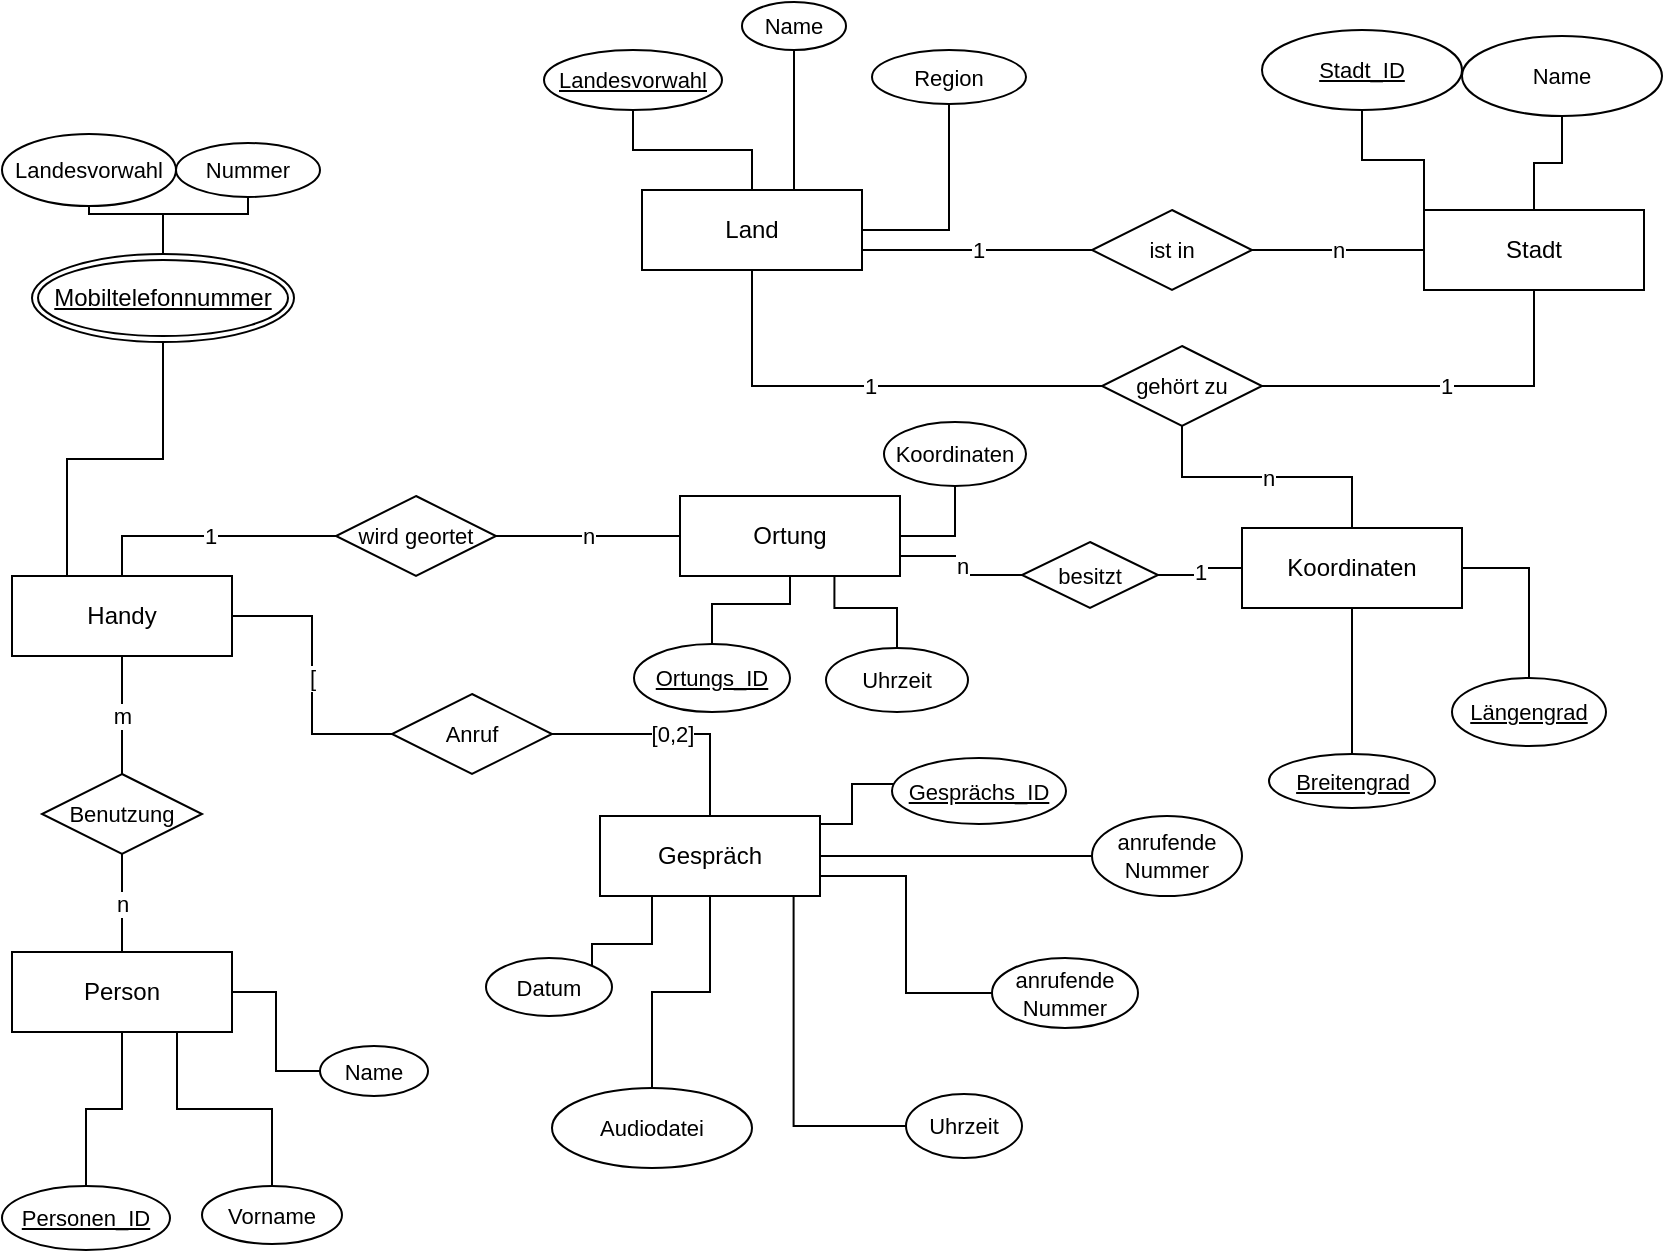 <mxfile version="21.1.7" type="github">
  <diagram id="R2lEEEUBdFMjLlhIrx00" name="Geheimdienst_DB">
    <mxGraphModel dx="588" dy="327" grid="0" gridSize="10" guides="1" tooltips="1" connect="1" arrows="1" fold="1" page="1" pageScale="1" pageWidth="850" pageHeight="1100" math="0" shadow="0" extFonts="Permanent Marker^https://fonts.googleapis.com/css?family=Permanent+Marker">
      <root>
        <mxCell id="0" />
        <mxCell id="1" parent="0" />
        <mxCell id="QXMzJvh5nmMA4veD-mNH-65" value="[" style="edgeStyle=orthogonalEdgeStyle;shape=connector;rounded=0;orthogonalLoop=1;jettySize=auto;html=1;entryX=0;entryY=0.5;entryDx=0;entryDy=0;labelBackgroundColor=default;strokeColor=default;fontFamily=Helvetica;fontSize=11;fontColor=default;endArrow=none;endFill=0;" edge="1" parent="1" source="OJ2EKgPXCR7FoD_1R-Q--1" target="TxBuRN6KzdCoiCXbXC8P-42">
          <mxGeometry x="0.021" relative="1" as="geometry">
            <mxPoint as="offset" />
          </mxGeometry>
        </mxCell>
        <mxCell id="OJ2EKgPXCR7FoD_1R-Q--1" value="Handy" style="whiteSpace=wrap;html=1;align=center;" parent="1" vertex="1">
          <mxGeometry x="22" y="418" width="110" height="40" as="geometry" />
        </mxCell>
        <mxCell id="QXMzJvh5nmMA4veD-mNH-24" style="edgeStyle=orthogonalEdgeStyle;shape=connector;rounded=0;orthogonalLoop=1;jettySize=auto;html=1;entryX=0.5;entryY=1;entryDx=0;entryDy=0;labelBackgroundColor=default;strokeColor=default;fontFamily=Helvetica;fontSize=11;fontColor=default;endArrow=none;endFill=0;" edge="1" parent="1" source="OJ2EKgPXCR7FoD_1R-Q--3" target="QXMzJvh5nmMA4veD-mNH-23">
          <mxGeometry relative="1" as="geometry" />
        </mxCell>
        <mxCell id="OJ2EKgPXCR7FoD_1R-Q--3" value="Land" style="whiteSpace=wrap;html=1;align=center;" parent="1" vertex="1">
          <mxGeometry x="337" y="225" width="110" height="40" as="geometry" />
        </mxCell>
        <mxCell id="OJ2EKgPXCR7FoD_1R-Q--6" value="Person" style="whiteSpace=wrap;html=1;align=center;" parent="1" vertex="1">
          <mxGeometry x="22" y="606" width="110" height="40" as="geometry" />
        </mxCell>
        <mxCell id="OJ2EKgPXCR7FoD_1R-Q--7" value="Ortung" style="whiteSpace=wrap;html=1;align=center;" parent="1" vertex="1">
          <mxGeometry x="356" y="378" width="110" height="40" as="geometry" />
        </mxCell>
        <mxCell id="QXMzJvh5nmMA4veD-mNH-27" value="n" style="edgeStyle=orthogonalEdgeStyle;shape=connector;rounded=0;orthogonalLoop=1;jettySize=auto;html=1;entryX=0.5;entryY=1;entryDx=0;entryDy=0;labelBackgroundColor=default;strokeColor=default;fontFamily=Helvetica;fontSize=11;fontColor=default;endArrow=none;endFill=0;" edge="1" parent="1" source="OJ2EKgPXCR7FoD_1R-Q--8" target="TxBuRN6KzdCoiCXbXC8P-29">
          <mxGeometry relative="1" as="geometry" />
        </mxCell>
        <mxCell id="OJ2EKgPXCR7FoD_1R-Q--8" value="Koordinaten" style="whiteSpace=wrap;html=1;align=center;" parent="1" vertex="1">
          <mxGeometry x="637" y="394" width="110" height="40" as="geometry" />
        </mxCell>
        <mxCell id="TxBuRN6KzdCoiCXbXC8P-9" value="n" style="edgeStyle=orthogonalEdgeStyle;shape=connector;rounded=0;orthogonalLoop=1;jettySize=auto;html=1;labelBackgroundColor=default;strokeColor=default;fontFamily=Helvetica;fontSize=11;fontColor=default;endArrow=none;endFill=0;entryX=1;entryY=0.5;entryDx=0;entryDy=0;" parent="1" source="OJ2EKgPXCR7FoD_1R-Q--9" target="TxBuRN6KzdCoiCXbXC8P-8" edge="1">
          <mxGeometry relative="1" as="geometry">
            <mxPoint x="652" y="270" as="targetPoint" />
          </mxGeometry>
        </mxCell>
        <mxCell id="OJ2EKgPXCR7FoD_1R-Q--9" value="Stadt" style="whiteSpace=wrap;html=1;align=center;" parent="1" vertex="1">
          <mxGeometry x="728" y="235" width="110" height="40" as="geometry" />
        </mxCell>
        <mxCell id="QXMzJvh5nmMA4veD-mNH-45" style="edgeStyle=orthogonalEdgeStyle;shape=connector;rounded=0;orthogonalLoop=1;jettySize=auto;html=1;entryX=0.5;entryY=0;entryDx=0;entryDy=0;labelBackgroundColor=default;strokeColor=default;fontFamily=Helvetica;fontSize=11;fontColor=default;endArrow=none;endFill=0;" edge="1" parent="1" source="OJ2EKgPXCR7FoD_1R-Q--10" target="QXMzJvh5nmMA4veD-mNH-44">
          <mxGeometry relative="1" as="geometry" />
        </mxCell>
        <mxCell id="QXMzJvh5nmMA4veD-mNH-48" style="edgeStyle=orthogonalEdgeStyle;shape=connector;rounded=0;orthogonalLoop=1;jettySize=auto;html=1;entryX=0;entryY=0.5;entryDx=0;entryDy=0;labelBackgroundColor=default;strokeColor=default;fontFamily=Helvetica;fontSize=11;fontColor=default;endArrow=none;endFill=0;exitX=1;exitY=0.75;exitDx=0;exitDy=0;" edge="1" parent="1" source="OJ2EKgPXCR7FoD_1R-Q--10" target="QXMzJvh5nmMA4veD-mNH-29">
          <mxGeometry relative="1" as="geometry" />
        </mxCell>
        <mxCell id="QXMzJvh5nmMA4veD-mNH-52" style="edgeStyle=orthogonalEdgeStyle;shape=connector;rounded=0;orthogonalLoop=1;jettySize=auto;html=1;entryX=0;entryY=0.5;entryDx=0;entryDy=0;labelBackgroundColor=default;strokeColor=default;fontFamily=Helvetica;fontSize=11;fontColor=default;endArrow=none;endFill=0;" edge="1" parent="1" source="OJ2EKgPXCR7FoD_1R-Q--10" target="QXMzJvh5nmMA4veD-mNH-50">
          <mxGeometry relative="1" as="geometry" />
        </mxCell>
        <mxCell id="OJ2EKgPXCR7FoD_1R-Q--10" value="Gespräch" style="whiteSpace=wrap;html=1;align=center;" parent="1" vertex="1">
          <mxGeometry x="316" y="538" width="110" height="40" as="geometry" />
        </mxCell>
        <mxCell id="TxBuRN6KzdCoiCXbXC8P-26" value="1" style="edgeStyle=orthogonalEdgeStyle;shape=connector;rounded=0;orthogonalLoop=1;jettySize=auto;html=1;entryX=1;entryY=0.75;entryDx=0;entryDy=0;labelBackgroundColor=default;strokeColor=default;fontFamily=Helvetica;fontSize=11;fontColor=default;endArrow=none;endFill=0;" parent="1" source="TxBuRN6KzdCoiCXbXC8P-8" target="OJ2EKgPXCR7FoD_1R-Q--3" edge="1">
          <mxGeometry relative="1" as="geometry" />
        </mxCell>
        <mxCell id="TxBuRN6KzdCoiCXbXC8P-8" value="ist in" style="shape=rhombus;perimeter=rhombusPerimeter;whiteSpace=wrap;html=1;align=center;fontFamily=Helvetica;fontSize=11;fontColor=default;" parent="1" vertex="1">
          <mxGeometry x="562" y="235" width="80" height="40" as="geometry" />
        </mxCell>
        <mxCell id="TxBuRN6KzdCoiCXbXC8P-39" value="m" style="edgeStyle=orthogonalEdgeStyle;shape=connector;rounded=0;orthogonalLoop=1;jettySize=auto;html=1;entryX=0.5;entryY=1;entryDx=0;entryDy=0;labelBackgroundColor=default;strokeColor=default;fontFamily=Helvetica;fontSize=11;fontColor=default;endArrow=none;endFill=0;" parent="1" source="TxBuRN6KzdCoiCXbXC8P-15" target="OJ2EKgPXCR7FoD_1R-Q--1" edge="1">
          <mxGeometry relative="1" as="geometry" />
        </mxCell>
        <mxCell id="TxBuRN6KzdCoiCXbXC8P-40" value="n" style="edgeStyle=orthogonalEdgeStyle;shape=connector;rounded=0;orthogonalLoop=1;jettySize=auto;html=1;labelBackgroundColor=default;strokeColor=default;fontFamily=Helvetica;fontSize=11;fontColor=default;endArrow=none;endFill=0;" parent="1" source="TxBuRN6KzdCoiCXbXC8P-15" target="OJ2EKgPXCR7FoD_1R-Q--6" edge="1">
          <mxGeometry relative="1" as="geometry" />
        </mxCell>
        <mxCell id="TxBuRN6KzdCoiCXbXC8P-15" value="Benutzung" style="shape=rhombus;perimeter=rhombusPerimeter;whiteSpace=wrap;html=1;align=center;fontFamily=Helvetica;fontSize=11;fontColor=default;" parent="1" vertex="1">
          <mxGeometry x="37" y="517" width="80" height="40" as="geometry" />
        </mxCell>
        <mxCell id="TxBuRN6KzdCoiCXbXC8P-21" value="1" style="edgeStyle=orthogonalEdgeStyle;shape=connector;rounded=0;orthogonalLoop=1;jettySize=auto;html=1;labelBackgroundColor=default;strokeColor=default;fontFamily=Helvetica;fontSize=11;fontColor=default;endArrow=none;endFill=0;entryX=0.5;entryY=0;entryDx=0;entryDy=0;" parent="1" source="TxBuRN6KzdCoiCXbXC8P-19" target="OJ2EKgPXCR7FoD_1R-Q--1" edge="1">
          <mxGeometry relative="1" as="geometry">
            <mxPoint x="137" y="377" as="targetPoint" />
          </mxGeometry>
        </mxCell>
        <mxCell id="QXMzJvh5nmMA4veD-mNH-35" value="n" style="edgeStyle=orthogonalEdgeStyle;shape=connector;rounded=0;orthogonalLoop=1;jettySize=auto;html=1;entryX=0;entryY=0.5;entryDx=0;entryDy=0;labelBackgroundColor=default;strokeColor=default;fontFamily=Helvetica;fontSize=11;fontColor=default;endArrow=none;endFill=0;" edge="1" parent="1" source="TxBuRN6KzdCoiCXbXC8P-19" target="OJ2EKgPXCR7FoD_1R-Q--7">
          <mxGeometry relative="1" as="geometry" />
        </mxCell>
        <mxCell id="TxBuRN6KzdCoiCXbXC8P-19" value="wird geortet" style="shape=rhombus;perimeter=rhombusPerimeter;whiteSpace=wrap;html=1;align=center;fontFamily=Helvetica;fontSize=11;fontColor=default;" parent="1" vertex="1">
          <mxGeometry x="184" y="378" width="80" height="40" as="geometry" />
        </mxCell>
        <mxCell id="TxBuRN6KzdCoiCXbXC8P-30" value="1" style="edgeStyle=orthogonalEdgeStyle;shape=connector;rounded=0;orthogonalLoop=1;jettySize=auto;html=1;entryX=0.5;entryY=1;entryDx=0;entryDy=0;labelBackgroundColor=default;strokeColor=default;fontFamily=Helvetica;fontSize=11;fontColor=default;endArrow=none;endFill=0;" parent="1" source="TxBuRN6KzdCoiCXbXC8P-29" target="OJ2EKgPXCR7FoD_1R-Q--9" edge="1">
          <mxGeometry relative="1" as="geometry" />
        </mxCell>
        <mxCell id="TxBuRN6KzdCoiCXbXC8P-31" value="1" style="edgeStyle=orthogonalEdgeStyle;shape=connector;rounded=0;orthogonalLoop=1;jettySize=auto;html=1;entryX=0.5;entryY=1;entryDx=0;entryDy=0;labelBackgroundColor=default;strokeColor=default;fontFamily=Helvetica;fontSize=11;fontColor=default;endArrow=none;endFill=0;" parent="1" source="TxBuRN6KzdCoiCXbXC8P-29" target="OJ2EKgPXCR7FoD_1R-Q--3" edge="1">
          <mxGeometry relative="1" as="geometry" />
        </mxCell>
        <mxCell id="TxBuRN6KzdCoiCXbXC8P-29" value="gehört zu" style="shape=rhombus;perimeter=rhombusPerimeter;whiteSpace=wrap;html=1;align=center;fontFamily=Helvetica;fontSize=11;fontColor=default;" parent="1" vertex="1">
          <mxGeometry x="567" y="303" width="80" height="40" as="geometry" />
        </mxCell>
        <mxCell id="TxBuRN6KzdCoiCXbXC8P-48" value="[0,2]" style="edgeStyle=orthogonalEdgeStyle;shape=connector;rounded=0;orthogonalLoop=1;jettySize=auto;html=1;entryX=0.5;entryY=0;entryDx=0;entryDy=0;labelBackgroundColor=default;strokeColor=default;fontFamily=Helvetica;fontSize=11;fontColor=default;endArrow=none;endFill=0;" parent="1" source="TxBuRN6KzdCoiCXbXC8P-42" target="OJ2EKgPXCR7FoD_1R-Q--10" edge="1">
          <mxGeometry relative="1" as="geometry" />
        </mxCell>
        <mxCell id="TxBuRN6KzdCoiCXbXC8P-42" value="Anruf" style="shape=rhombus;perimeter=rhombusPerimeter;whiteSpace=wrap;html=1;align=center;fontFamily=Helvetica;fontSize=11;fontColor=default;" parent="1" vertex="1">
          <mxGeometry x="212" y="477" width="80" height="40" as="geometry" />
        </mxCell>
        <mxCell id="QXMzJvh5nmMA4veD-mNH-5" style="edgeStyle=orthogonalEdgeStyle;shape=connector;rounded=0;orthogonalLoop=1;jettySize=auto;html=1;exitX=0.5;exitY=0;exitDx=0;exitDy=0;entryX=0.5;entryY=1;entryDx=0;entryDy=0;labelBackgroundColor=default;strokeColor=default;fontFamily=Helvetica;fontSize=11;fontColor=default;endArrow=none;endFill=0;" edge="1" parent="1" source="QXMzJvh5nmMA4veD-mNH-1" target="QXMzJvh5nmMA4veD-mNH-4">
          <mxGeometry relative="1" as="geometry" />
        </mxCell>
        <mxCell id="QXMzJvh5nmMA4veD-mNH-6" style="edgeStyle=orthogonalEdgeStyle;shape=connector;rounded=0;orthogonalLoop=1;jettySize=auto;html=1;labelBackgroundColor=default;strokeColor=default;fontFamily=Helvetica;fontSize=11;fontColor=default;endArrow=none;endFill=0;" edge="1" parent="1" source="QXMzJvh5nmMA4veD-mNH-1" target="QXMzJvh5nmMA4veD-mNH-3">
          <mxGeometry relative="1" as="geometry" />
        </mxCell>
        <mxCell id="QXMzJvh5nmMA4veD-mNH-7" style="edgeStyle=orthogonalEdgeStyle;shape=connector;rounded=0;orthogonalLoop=1;jettySize=auto;html=1;entryX=0.25;entryY=0;entryDx=0;entryDy=0;labelBackgroundColor=default;strokeColor=default;fontFamily=Helvetica;fontSize=11;fontColor=default;endArrow=none;endFill=0;" edge="1" parent="1" source="QXMzJvh5nmMA4veD-mNH-1" target="OJ2EKgPXCR7FoD_1R-Q--1">
          <mxGeometry relative="1" as="geometry" />
        </mxCell>
        <mxCell id="QXMzJvh5nmMA4veD-mNH-1" value="&lt;u&gt;Mobiltelefonnummer&lt;/u&gt;" style="ellipse;shape=doubleEllipse;margin=3;whiteSpace=wrap;html=1;align=center;" vertex="1" parent="1">
          <mxGeometry x="32" y="257" width="131" height="44" as="geometry" />
        </mxCell>
        <mxCell id="QXMzJvh5nmMA4veD-mNH-3" value="Landesvorwahl" style="ellipse;whiteSpace=wrap;html=1;align=center;fontFamily=Helvetica;fontSize=11;fontColor=default;" vertex="1" parent="1">
          <mxGeometry x="17" y="197" width="87" height="36" as="geometry" />
        </mxCell>
        <mxCell id="QXMzJvh5nmMA4veD-mNH-4" value="Nummer" style="ellipse;whiteSpace=wrap;html=1;align=center;fontFamily=Helvetica;fontSize=11;fontColor=default;" vertex="1" parent="1">
          <mxGeometry x="104" y="201.5" width="72" height="27" as="geometry" />
        </mxCell>
        <mxCell id="QXMzJvh5nmMA4veD-mNH-11" style="edgeStyle=orthogonalEdgeStyle;shape=connector;rounded=0;orthogonalLoop=1;jettySize=auto;html=1;entryX=0.5;entryY=1;entryDx=0;entryDy=0;labelBackgroundColor=default;strokeColor=default;fontFamily=Helvetica;fontSize=11;fontColor=default;endArrow=none;endFill=0;" edge="1" parent="1" source="QXMzJvh5nmMA4veD-mNH-10" target="OJ2EKgPXCR7FoD_1R-Q--6">
          <mxGeometry relative="1" as="geometry" />
        </mxCell>
        <mxCell id="QXMzJvh5nmMA4veD-mNH-10" value="Personen_ID" style="ellipse;whiteSpace=wrap;html=1;align=center;fontStyle=4;fontFamily=Helvetica;fontSize=11;fontColor=default;" vertex="1" parent="1">
          <mxGeometry x="17" y="723" width="84" height="32" as="geometry" />
        </mxCell>
        <mxCell id="QXMzJvh5nmMA4veD-mNH-15" style="edgeStyle=orthogonalEdgeStyle;shape=connector;rounded=0;orthogonalLoop=1;jettySize=auto;html=1;entryX=0.75;entryY=1;entryDx=0;entryDy=0;labelBackgroundColor=default;strokeColor=default;fontFamily=Helvetica;fontSize=11;fontColor=default;endArrow=none;endFill=0;" edge="1" parent="1" source="QXMzJvh5nmMA4veD-mNH-12" target="OJ2EKgPXCR7FoD_1R-Q--6">
          <mxGeometry relative="1" as="geometry" />
        </mxCell>
        <mxCell id="QXMzJvh5nmMA4veD-mNH-12" value="Vorname" style="ellipse;whiteSpace=wrap;html=1;align=center;fontFamily=Helvetica;fontSize=11;fontColor=default;" vertex="1" parent="1">
          <mxGeometry x="117" y="723" width="70" height="29" as="geometry" />
        </mxCell>
        <mxCell id="QXMzJvh5nmMA4veD-mNH-14" style="edgeStyle=orthogonalEdgeStyle;shape=connector;rounded=0;orthogonalLoop=1;jettySize=auto;html=1;entryX=1;entryY=0.5;entryDx=0;entryDy=0;labelBackgroundColor=default;strokeColor=default;fontFamily=Helvetica;fontSize=11;fontColor=default;endArrow=none;endFill=0;" edge="1" parent="1" source="QXMzJvh5nmMA4veD-mNH-13" target="OJ2EKgPXCR7FoD_1R-Q--6">
          <mxGeometry relative="1" as="geometry" />
        </mxCell>
        <mxCell id="QXMzJvh5nmMA4veD-mNH-13" value="Name" style="ellipse;whiteSpace=wrap;html=1;align=center;fontFamily=Helvetica;fontSize=11;fontColor=default;" vertex="1" parent="1">
          <mxGeometry x="176" y="653" width="54" height="25" as="geometry" />
        </mxCell>
        <mxCell id="QXMzJvh5nmMA4veD-mNH-18" style="edgeStyle=orthogonalEdgeStyle;shape=connector;rounded=0;orthogonalLoop=1;jettySize=auto;html=1;entryX=1;entryY=0.5;entryDx=0;entryDy=0;labelBackgroundColor=default;strokeColor=default;fontFamily=Helvetica;fontSize=11;fontColor=default;endArrow=none;endFill=0;" edge="1" parent="1" source="QXMzJvh5nmMA4veD-mNH-16" target="OJ2EKgPXCR7FoD_1R-Q--8">
          <mxGeometry relative="1" as="geometry" />
        </mxCell>
        <mxCell id="QXMzJvh5nmMA4veD-mNH-16" value="Längengrad" style="ellipse;whiteSpace=wrap;html=1;align=center;fontStyle=4;fontFamily=Helvetica;fontSize=11;fontColor=default;" vertex="1" parent="1">
          <mxGeometry x="742" y="469" width="77" height="34" as="geometry" />
        </mxCell>
        <mxCell id="QXMzJvh5nmMA4veD-mNH-19" style="edgeStyle=orthogonalEdgeStyle;shape=connector;rounded=0;orthogonalLoop=1;jettySize=auto;html=1;entryX=0.5;entryY=1;entryDx=0;entryDy=0;labelBackgroundColor=default;strokeColor=default;fontFamily=Helvetica;fontSize=11;fontColor=default;endArrow=none;endFill=0;" edge="1" parent="1" source="QXMzJvh5nmMA4veD-mNH-17" target="OJ2EKgPXCR7FoD_1R-Q--8">
          <mxGeometry relative="1" as="geometry" />
        </mxCell>
        <mxCell id="QXMzJvh5nmMA4veD-mNH-17" value="Breitengrad" style="ellipse;whiteSpace=wrap;html=1;align=center;fontStyle=4;fontFamily=Helvetica;fontSize=11;fontColor=default;" vertex="1" parent="1">
          <mxGeometry x="650.5" y="507" width="83" height="27" as="geometry" />
        </mxCell>
        <mxCell id="QXMzJvh5nmMA4veD-mNH-21" style="edgeStyle=orthogonalEdgeStyle;shape=connector;rounded=0;orthogonalLoop=1;jettySize=auto;html=1;entryX=0.5;entryY=0;entryDx=0;entryDy=0;labelBackgroundColor=default;strokeColor=default;fontFamily=Helvetica;fontSize=11;fontColor=default;endArrow=none;endFill=0;" edge="1" parent="1" source="QXMzJvh5nmMA4veD-mNH-20" target="OJ2EKgPXCR7FoD_1R-Q--3">
          <mxGeometry relative="1" as="geometry" />
        </mxCell>
        <mxCell id="QXMzJvh5nmMA4veD-mNH-20" value="Landesvorwahl" style="ellipse;whiteSpace=wrap;html=1;align=center;fontStyle=4;fontFamily=Helvetica;fontSize=11;fontColor=default;" vertex="1" parent="1">
          <mxGeometry x="288" y="155" width="89" height="30" as="geometry" />
        </mxCell>
        <mxCell id="QXMzJvh5nmMA4veD-mNH-23" value="Region" style="ellipse;whiteSpace=wrap;html=1;align=center;fontFamily=Helvetica;fontSize=11;fontColor=default;" vertex="1" parent="1">
          <mxGeometry x="452" y="155" width="77" height="27" as="geometry" />
        </mxCell>
        <mxCell id="QXMzJvh5nmMA4veD-mNH-34" style="edgeStyle=orthogonalEdgeStyle;shape=connector;rounded=0;orthogonalLoop=1;jettySize=auto;html=1;entryX=1;entryY=0.5;entryDx=0;entryDy=0;labelBackgroundColor=default;strokeColor=default;fontFamily=Helvetica;fontSize=11;fontColor=default;endArrow=none;endFill=0;" edge="1" parent="1" source="QXMzJvh5nmMA4veD-mNH-28" target="OJ2EKgPXCR7FoD_1R-Q--10">
          <mxGeometry relative="1" as="geometry">
            <Array as="points">
              <mxPoint x="442" y="522" />
              <mxPoint x="442" y="542" />
              <mxPoint x="426" y="542" />
            </Array>
          </mxGeometry>
        </mxCell>
        <mxCell id="QXMzJvh5nmMA4veD-mNH-28" value="Gesprächs_ID" style="ellipse;whiteSpace=wrap;html=1;align=center;fontStyle=4;fontFamily=Helvetica;fontSize=11;fontColor=default;" vertex="1" parent="1">
          <mxGeometry x="462" y="509" width="87" height="33" as="geometry" />
        </mxCell>
        <mxCell id="QXMzJvh5nmMA4veD-mNH-29" value="anrufende Nummer" style="ellipse;whiteSpace=wrap;html=1;align=center;fontFamily=Helvetica;fontSize=11;fontColor=default;" vertex="1" parent="1">
          <mxGeometry x="512" y="609" width="73" height="35" as="geometry" />
        </mxCell>
        <mxCell id="QXMzJvh5nmMA4veD-mNH-32" style="edgeStyle=orthogonalEdgeStyle;shape=connector;rounded=0;orthogonalLoop=1;jettySize=auto;html=1;entryX=0.5;entryY=1;entryDx=0;entryDy=0;labelBackgroundColor=default;strokeColor=default;fontFamily=Helvetica;fontSize=11;fontColor=default;endArrow=none;endFill=0;" edge="1" parent="1" source="QXMzJvh5nmMA4veD-mNH-30" target="OJ2EKgPXCR7FoD_1R-Q--10">
          <mxGeometry relative="1" as="geometry">
            <Array as="points">
              <mxPoint x="312" y="602" />
              <mxPoint x="342" y="602" />
              <mxPoint x="342" y="578" />
            </Array>
          </mxGeometry>
        </mxCell>
        <mxCell id="QXMzJvh5nmMA4veD-mNH-30" value="Datum" style="ellipse;whiteSpace=wrap;html=1;align=center;fontFamily=Helvetica;fontSize=11;fontColor=default;" vertex="1" parent="1">
          <mxGeometry x="259" y="609" width="63" height="29" as="geometry" />
        </mxCell>
        <mxCell id="QXMzJvh5nmMA4veD-mNH-31" style="edgeStyle=orthogonalEdgeStyle;shape=connector;rounded=0;orthogonalLoop=1;jettySize=auto;html=1;exitX=0.5;exitY=1;exitDx=0;exitDy=0;labelBackgroundColor=default;strokeColor=default;fontFamily=Helvetica;fontSize=11;fontColor=default;endArrow=none;endFill=0;" edge="1" parent="1" source="QXMzJvh5nmMA4veD-mNH-29" target="QXMzJvh5nmMA4veD-mNH-29">
          <mxGeometry relative="1" as="geometry" />
        </mxCell>
        <mxCell id="QXMzJvh5nmMA4veD-mNH-38" style="edgeStyle=orthogonalEdgeStyle;shape=connector;rounded=0;orthogonalLoop=1;jettySize=auto;html=1;entryX=0.5;entryY=1;entryDx=0;entryDy=0;labelBackgroundColor=default;strokeColor=default;fontFamily=Helvetica;fontSize=11;fontColor=default;endArrow=none;endFill=0;" edge="1" parent="1" source="QXMzJvh5nmMA4veD-mNH-36" target="OJ2EKgPXCR7FoD_1R-Q--7">
          <mxGeometry relative="1" as="geometry" />
        </mxCell>
        <mxCell id="QXMzJvh5nmMA4veD-mNH-36" value="Ortungs_ID" style="ellipse;whiteSpace=wrap;html=1;align=center;fontStyle=4;fontFamily=Helvetica;fontSize=11;fontColor=default;" vertex="1" parent="1">
          <mxGeometry x="333" y="452" width="78" height="34" as="geometry" />
        </mxCell>
        <mxCell id="QXMzJvh5nmMA4veD-mNH-40" style="edgeStyle=orthogonalEdgeStyle;shape=connector;rounded=0;orthogonalLoop=1;jettySize=auto;html=1;entryX=0.702;entryY=1.007;entryDx=0;entryDy=0;entryPerimeter=0;labelBackgroundColor=default;strokeColor=default;fontFamily=Helvetica;fontSize=11;fontColor=default;endArrow=none;endFill=0;" edge="1" parent="1" source="QXMzJvh5nmMA4veD-mNH-39" target="OJ2EKgPXCR7FoD_1R-Q--7">
          <mxGeometry relative="1" as="geometry" />
        </mxCell>
        <mxCell id="QXMzJvh5nmMA4veD-mNH-39" value="Uhrzeit" style="ellipse;whiteSpace=wrap;html=1;align=center;fontFamily=Helvetica;fontSize=11;fontColor=default;" vertex="1" parent="1">
          <mxGeometry x="429" y="454" width="71" height="32" as="geometry" />
        </mxCell>
        <mxCell id="QXMzJvh5nmMA4veD-mNH-43" style="edgeStyle=orthogonalEdgeStyle;shape=connector;rounded=0;orthogonalLoop=1;jettySize=auto;html=1;entryX=1;entryY=0.5;entryDx=0;entryDy=0;labelBackgroundColor=default;strokeColor=default;fontFamily=Helvetica;fontSize=11;fontColor=default;endArrow=none;endFill=0;" edge="1" parent="1" source="QXMzJvh5nmMA4veD-mNH-42" target="OJ2EKgPXCR7FoD_1R-Q--7">
          <mxGeometry relative="1" as="geometry" />
        </mxCell>
        <mxCell id="QXMzJvh5nmMA4veD-mNH-42" value="Koordinaten" style="ellipse;whiteSpace=wrap;html=1;align=center;fontFamily=Helvetica;fontSize=11;fontColor=default;" vertex="1" parent="1">
          <mxGeometry x="458" y="341" width="71" height="32" as="geometry" />
        </mxCell>
        <mxCell id="QXMzJvh5nmMA4veD-mNH-44" value="Audiodatei" style="ellipse;whiteSpace=wrap;html=1;align=center;fontFamily=Helvetica;fontSize=11;fontColor=default;" vertex="1" parent="1">
          <mxGeometry x="292" y="674" width="100" height="40" as="geometry" />
        </mxCell>
        <mxCell id="QXMzJvh5nmMA4veD-mNH-49" style="edgeStyle=orthogonalEdgeStyle;shape=connector;rounded=0;orthogonalLoop=1;jettySize=auto;html=1;entryX=0.88;entryY=0.996;entryDx=0;entryDy=0;entryPerimeter=0;labelBackgroundColor=default;strokeColor=default;fontFamily=Helvetica;fontSize=11;fontColor=default;endArrow=none;endFill=0;" edge="1" parent="1" source="QXMzJvh5nmMA4veD-mNH-47" target="OJ2EKgPXCR7FoD_1R-Q--10">
          <mxGeometry relative="1" as="geometry" />
        </mxCell>
        <mxCell id="QXMzJvh5nmMA4veD-mNH-47" value="Uhrzeit" style="ellipse;whiteSpace=wrap;html=1;align=center;fontFamily=Helvetica;fontSize=11;fontColor=default;" vertex="1" parent="1">
          <mxGeometry x="469" y="677" width="58" height="32" as="geometry" />
        </mxCell>
        <mxCell id="QXMzJvh5nmMA4veD-mNH-50" value="anrufende Nummer" style="ellipse;whiteSpace=wrap;html=1;align=center;fontFamily=Helvetica;fontSize=11;fontColor=default;" vertex="1" parent="1">
          <mxGeometry x="562" y="538" width="75" height="40" as="geometry" />
        </mxCell>
        <mxCell id="QXMzJvh5nmMA4veD-mNH-60" style="edgeStyle=orthogonalEdgeStyle;shape=connector;rounded=0;orthogonalLoop=1;jettySize=auto;html=1;entryX=0;entryY=0;entryDx=0;entryDy=0;labelBackgroundColor=default;strokeColor=default;fontFamily=Helvetica;fontSize=11;fontColor=default;endArrow=none;endFill=0;" edge="1" parent="1" source="QXMzJvh5nmMA4veD-mNH-53" target="OJ2EKgPXCR7FoD_1R-Q--9">
          <mxGeometry relative="1" as="geometry" />
        </mxCell>
        <mxCell id="QXMzJvh5nmMA4veD-mNH-53" value="Stadt_ID" style="ellipse;whiteSpace=wrap;html=1;align=center;fontStyle=4;fontFamily=Helvetica;fontSize=11;fontColor=default;" vertex="1" parent="1">
          <mxGeometry x="647" y="145" width="100" height="40" as="geometry" />
        </mxCell>
        <mxCell id="QXMzJvh5nmMA4veD-mNH-61" style="edgeStyle=orthogonalEdgeStyle;shape=connector;rounded=0;orthogonalLoop=1;jettySize=auto;html=1;labelBackgroundColor=default;strokeColor=default;fontFamily=Helvetica;fontSize=11;fontColor=default;endArrow=none;endFill=0;" edge="1" parent="1" source="QXMzJvh5nmMA4veD-mNH-54" target="OJ2EKgPXCR7FoD_1R-Q--9">
          <mxGeometry relative="1" as="geometry" />
        </mxCell>
        <mxCell id="QXMzJvh5nmMA4veD-mNH-54" value="Name" style="ellipse;whiteSpace=wrap;html=1;align=center;fontFamily=Helvetica;fontSize=11;fontColor=default;" vertex="1" parent="1">
          <mxGeometry x="747" y="148" width="100" height="40" as="geometry" />
        </mxCell>
        <mxCell id="QXMzJvh5nmMA4veD-mNH-57" style="edgeStyle=orthogonalEdgeStyle;shape=connector;rounded=0;orthogonalLoop=1;jettySize=auto;html=1;entryX=0.75;entryY=0;entryDx=0;entryDy=0;labelBackgroundColor=default;strokeColor=default;fontFamily=Helvetica;fontSize=11;fontColor=default;endArrow=none;endFill=0;" edge="1" parent="1" source="QXMzJvh5nmMA4veD-mNH-55" target="OJ2EKgPXCR7FoD_1R-Q--3">
          <mxGeometry relative="1" as="geometry">
            <Array as="points">
              <mxPoint x="413" y="225" />
            </Array>
          </mxGeometry>
        </mxCell>
        <mxCell id="QXMzJvh5nmMA4veD-mNH-55" value="Name" style="ellipse;whiteSpace=wrap;html=1;align=center;fontFamily=Helvetica;fontSize=11;fontColor=default;" vertex="1" parent="1">
          <mxGeometry x="387" y="131" width="52" height="24" as="geometry" />
        </mxCell>
        <mxCell id="QXMzJvh5nmMA4veD-mNH-63" value="n" style="edgeStyle=orthogonalEdgeStyle;shape=connector;rounded=0;orthogonalLoop=1;jettySize=auto;html=1;entryX=1;entryY=0.75;entryDx=0;entryDy=0;labelBackgroundColor=default;strokeColor=default;fontFamily=Helvetica;fontSize=11;fontColor=default;endArrow=none;endFill=0;" edge="1" parent="1" source="QXMzJvh5nmMA4veD-mNH-62" target="OJ2EKgPXCR7FoD_1R-Q--7">
          <mxGeometry relative="1" as="geometry" />
        </mxCell>
        <mxCell id="QXMzJvh5nmMA4veD-mNH-64" value="1" style="edgeStyle=orthogonalEdgeStyle;shape=connector;rounded=0;orthogonalLoop=1;jettySize=auto;html=1;entryX=0;entryY=0.5;entryDx=0;entryDy=0;labelBackgroundColor=default;strokeColor=default;fontFamily=Helvetica;fontSize=11;fontColor=default;endArrow=none;endFill=0;" edge="1" parent="1" source="QXMzJvh5nmMA4veD-mNH-62" target="OJ2EKgPXCR7FoD_1R-Q--8">
          <mxGeometry relative="1" as="geometry" />
        </mxCell>
        <mxCell id="QXMzJvh5nmMA4veD-mNH-62" value="besitzt" style="shape=rhombus;perimeter=rhombusPerimeter;whiteSpace=wrap;html=1;align=center;fontFamily=Helvetica;fontSize=11;fontColor=default;" vertex="1" parent="1">
          <mxGeometry x="527" y="401" width="68" height="33" as="geometry" />
        </mxCell>
      </root>
    </mxGraphModel>
  </diagram>
</mxfile>
